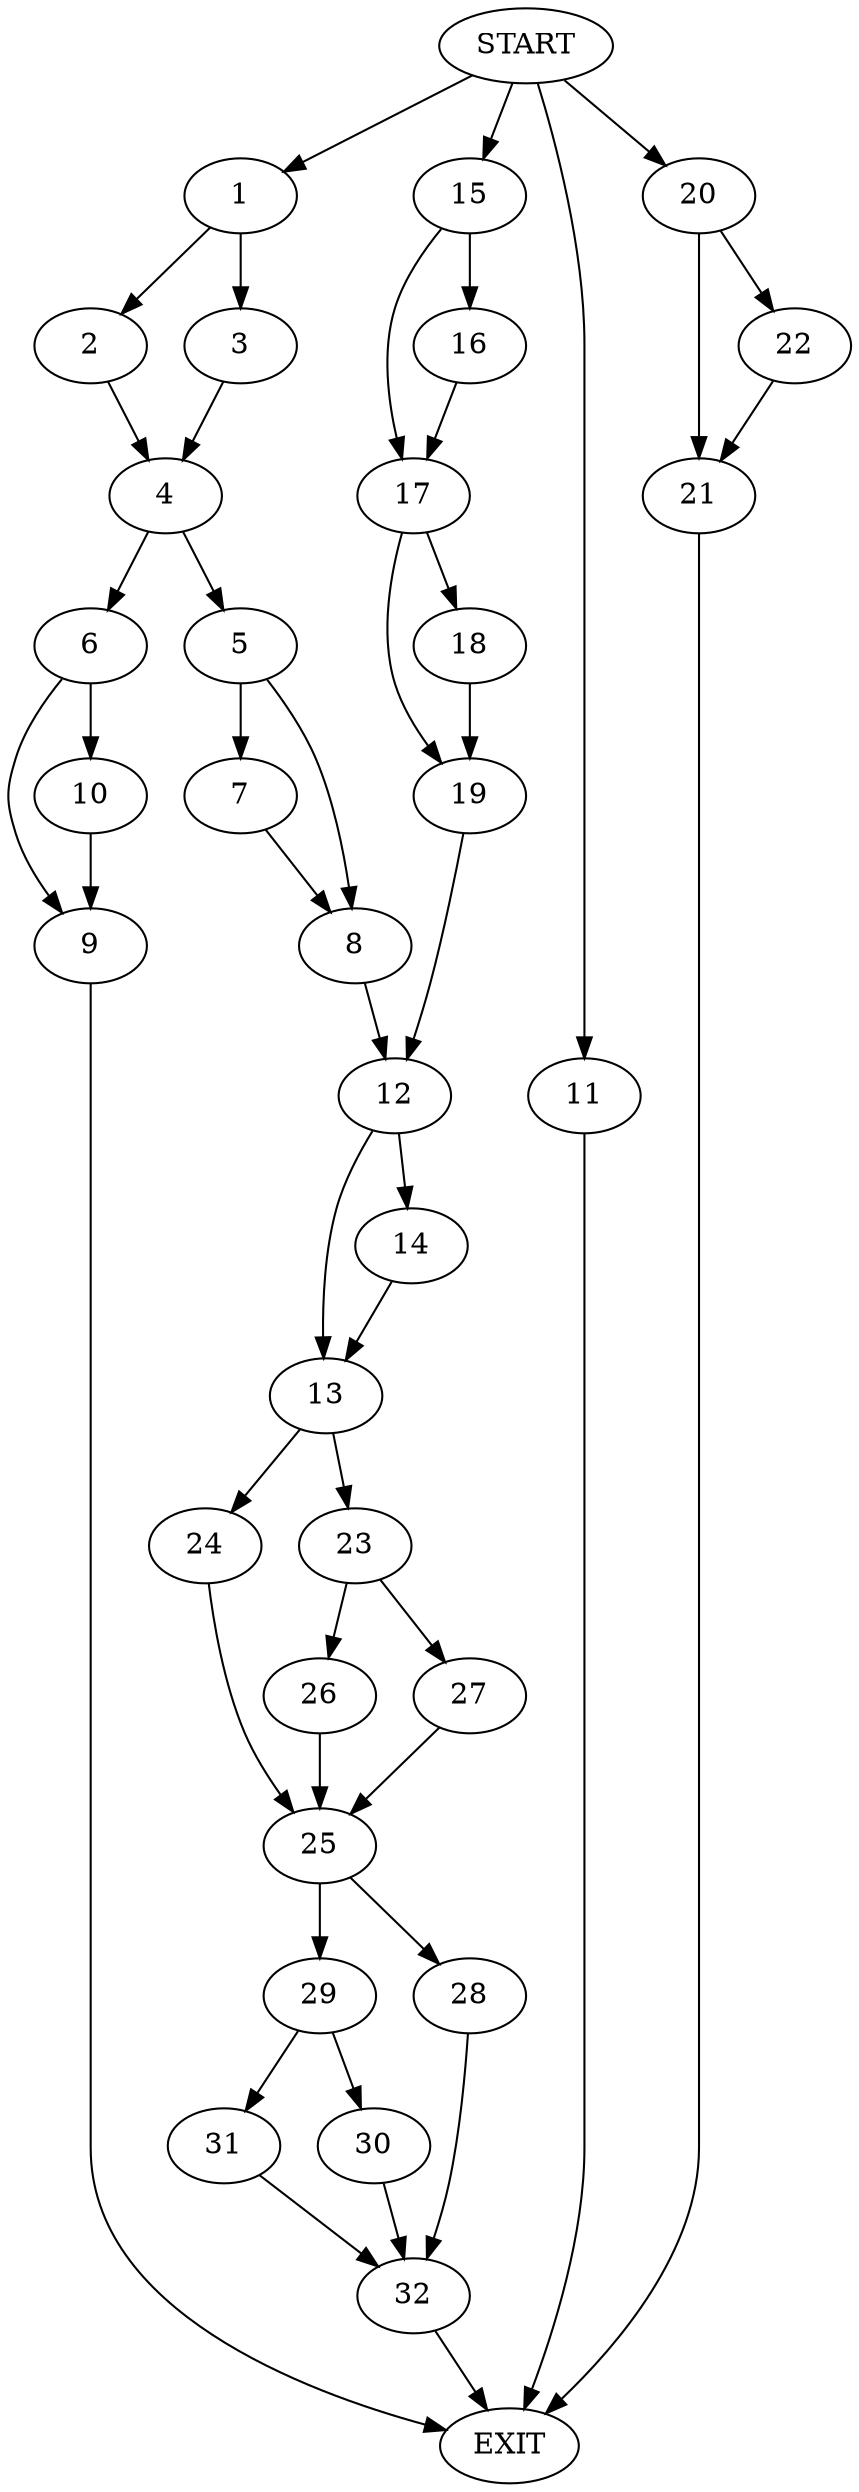digraph {
0 [label="START"]
33 [label="EXIT"]
0 -> 1
1 -> 2
1 -> 3
2 -> 4
3 -> 4
4 -> 5
4 -> 6
5 -> 7
5 -> 8
6 -> 9
6 -> 10
9 -> 33
10 -> 9
0 -> 11
11 -> 33
7 -> 8
8 -> 12
12 -> 13
12 -> 14
0 -> 15
15 -> 16
15 -> 17
17 -> 18
17 -> 19
16 -> 17
18 -> 19
19 -> 12
0 -> 20
20 -> 21
20 -> 22
22 -> 21
21 -> 33
13 -> 23
13 -> 24
14 -> 13
24 -> 25
23 -> 26
23 -> 27
25 -> 28
25 -> 29
27 -> 25
26 -> 25
29 -> 30
29 -> 31
28 -> 32
32 -> 33
30 -> 32
31 -> 32
}
